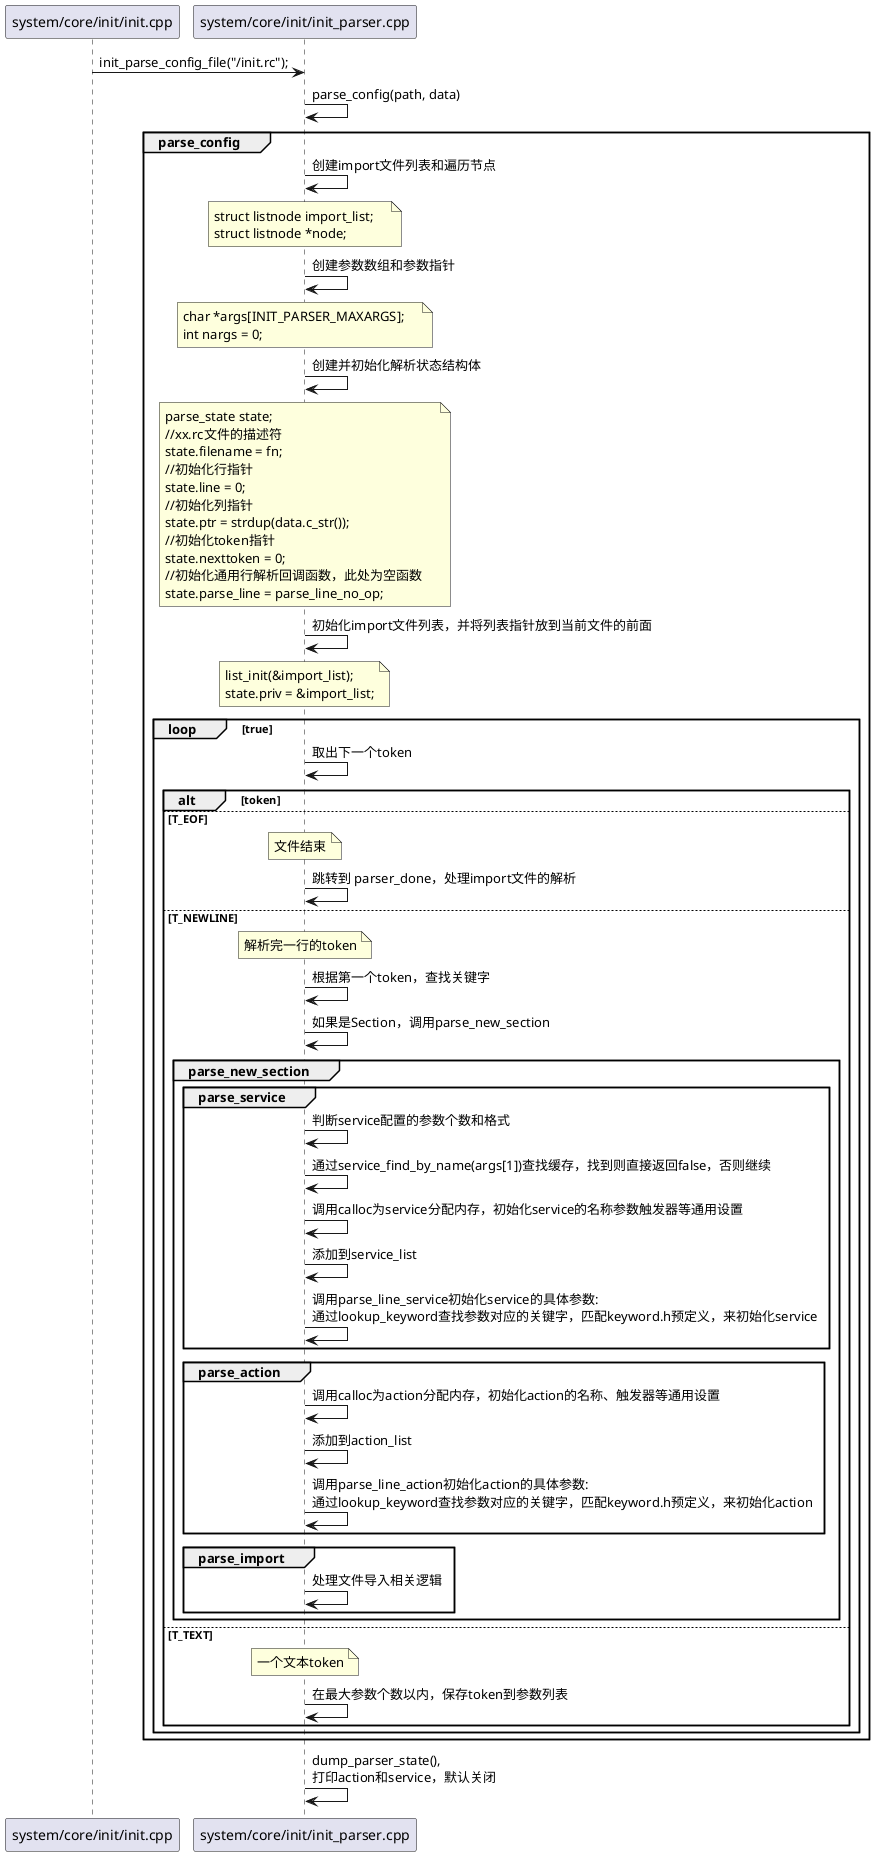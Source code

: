 @startuml

participant Init as "system/core/init/init.cpp"
participant InitParser as "system/core/init/init_parser.cpp"


Init -> InitParser :  init_parse_config_file("/init.rc");

InitParser -> InitParser : parse_config(path, data)

group parse_config

    InitParser -> InitParser : 创建import文件列表和遍历节点
    note over InitParser : struct listnode import_list;\
    \nstruct listnode *node;

    InitParser -> InitParser : 创建参数数组和参数指针
    note over InitParser : \
    char *args[INIT_PARSER_MAXARGS];\
    \nint nargs = 0;

    InitParser -> InitParser : 创建并初始化解析状态结构体
    note over InitParser : parse_state state;\
    \n//xx.rc文件的描述符 \
    \nstate.filename = fn;\
    \n//初始化行指针 \
    \nstate.line = 0;\
    \n//初始化列指针\
    \nstate.ptr = strdup(data.c_str()); \
    \n//初始化token指针\
    \nstate.nexttoken = 0;\
    \n//初始化通用行解析回调函数，此处为空函数\
    \nstate.parse_line = parse_line_no_op;

    InitParser -> InitParser : 初始化import文件列表，并将列表指针放到当前文件的前面
    note over InitParser : \
    list_init(&import_list);\
    \nstate.priv = &import_list;

    loop true

        InitParser -> InitParser : 取出下一个token

        alt token
        else T_EOF
            note over InitParser : 文件结束
            InitParser -> InitParser : 跳转到 parser_done，处理import文件的解析
        else T_NEWLINE
            note over InitParser : 解析完一行的token
            InitParser -> InitParser : 根据第一个token，查找关键字
            InitParser -> InitParser : 如果是Section，调用parse_new_section

            group parse_new_section

                group parse_service
                    InitParser -> InitParser : 判断service配置的参数个数和格式
                    InitParser -> InitParser : 通过service_find_by_name(args[1])查找缓存，找到则直接返回false，否则继续
                    InitParser -> InitParser : 调用calloc为service分配内存，初始化service的名称参数触发器等通用设置
                    InitParser -> InitParser : 添加到service_list
                    InitParser -> InitParser : 调用parse_line_service初始化service的具体参数:\
                    \n通过lookup_keyword查找参数对应的关键字，匹配keyword.h预定义，来初始化service
                end

                group parse_action
                    InitParser -> InitParser : 调用calloc为action分配内存，初始化action的名称、触发器等通用设置
                    InitParser -> InitParser : 添加到action_list
                    InitParser -> InitParser : 调用parse_line_action初始化action的具体参数:\
                    \n通过lookup_keyword查找参数对应的关键字，匹配keyword.h预定义，来初始化action
                end

                group parse_import
                    InitParser -> InitParser : 处理文件导入相关逻辑
                end

            end

        else T_TEXT
            note over InitParser : 一个文本token
            InitParser -> InitParser : 在最大参数个数以内，保存token到参数列表
        end
    end

end

InitParser -> InitParser : dump_parser_state(), \n打印action和service，默认关闭

@enduml